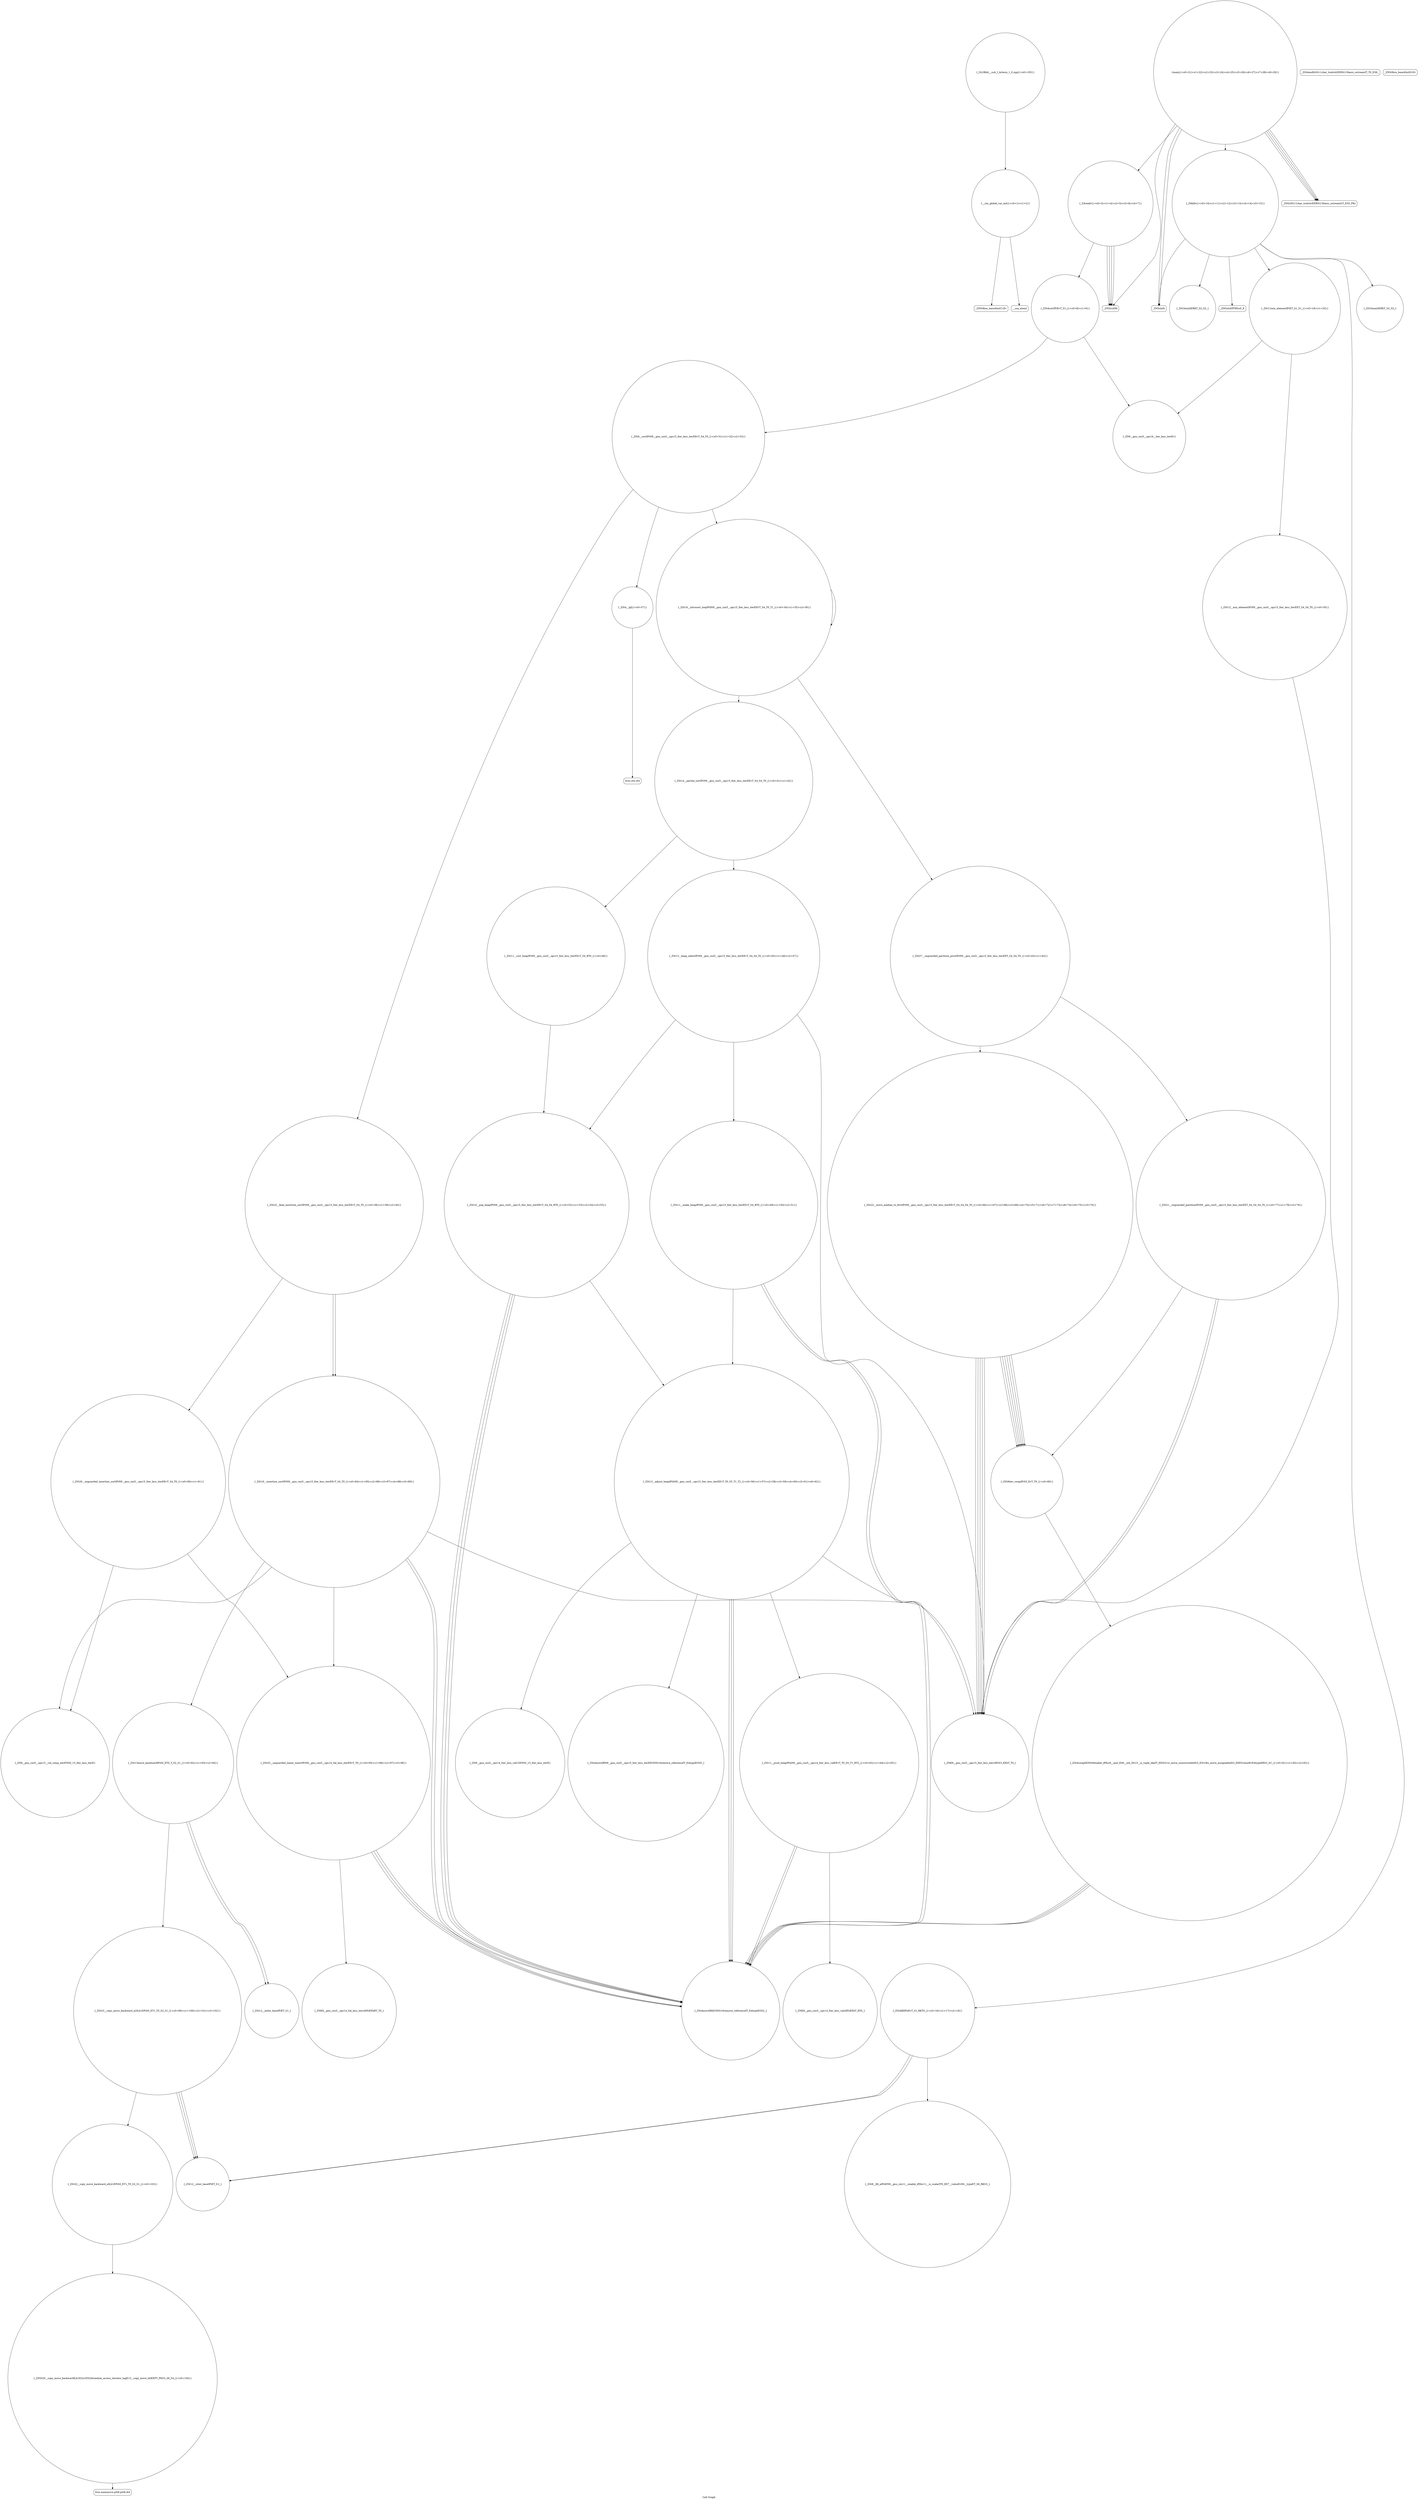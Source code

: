 digraph "Call Graph" {
	label="Call Graph";

	Node0x55b47b724af0 [shape=record,shape=circle,label="{__cxx_global_var_init|{<s0>1|<s1>2}}"];
	Node0x55b47b724af0:s0 -> Node0x55b47b724b70[color=black];
	Node0x55b47b724af0:s1 -> Node0x55b47b724c70[color=black];
	Node0x55b47b726170 [shape=record,shape=circle,label="{_ZN9__gnu_cxx5__ops15__val_comp_iterENS0_15_Iter_less_iterE}"];
	Node0x55b47b724e70 [shape=record,shape=circle,label="{_Z4killv|{<s0>10|<s1>11|<s2>12|<s3>13|<s4>14|<s5>15}}"];
	Node0x55b47b724e70:s0 -> Node0x55b47b724ef0[color=black];
	Node0x55b47b724e70:s1 -> Node0x55b47b724f70[color=black];
	Node0x55b47b724e70:s2 -> Node0x55b47b724ff0[color=black];
	Node0x55b47b724e70:s3 -> Node0x55b47b725070[color=black];
	Node0x55b47b724e70:s4 -> Node0x55b47b7250f0[color=black];
	Node0x55b47b724e70:s5 -> Node0x55b47b725170[color=black];
	Node0x55b47b727510 [shape=record,shape=circle,label="{_ZNK9__gnu_cxx5__ops14_Val_less_iterclIiPiEEbRT_T0_}"];
	Node0x55b47b7251f0 [shape=record,shape=Mrecord,label="{_ZSt4endlIcSt11char_traitsIcEERSt13basic_ostreamIT_T0_ES6_}"];
	Node0x55b47b725570 [shape=record,shape=circle,label="{_ZSt16__introsort_loopIPilN9__gnu_cxx5__ops15_Iter_less_iterEEvT_S4_T0_T1_|{<s0>34|<s1>35|<s2>36}}"];
	Node0x55b47b725570:s0 -> Node0x55b47b7256f0[color=black];
	Node0x55b47b725570:s1 -> Node0x55b47b725770[color=black];
	Node0x55b47b725570:s2 -> Node0x55b47b725570[color=black];
	Node0x55b47b7258f0 [shape=record,shape=circle,label="{_ZSt11__make_heapIPiN9__gnu_cxx5__ops15_Iter_less_iterEEvT_S4_RT0_|{<s0>49|<s1>50|<s2>51}}"];
	Node0x55b47b7258f0:s0 -> Node0x55b47b7259f0[color=black];
	Node0x55b47b7258f0:s1 -> Node0x55b47b7259f0[color=black];
	Node0x55b47b7258f0:s2 -> Node0x55b47b725a70[color=black];
	Node0x55b47b725c70 [shape=record,shape=circle,label="{_ZNK9__gnu_cxx5__ops14_Iter_less_valclIPiiEEbT_RT0_}"];
	Node0x55b47b725ff0 [shape=record,shape=circle,label="{_ZSt26__unguarded_insertion_sortIPiN9__gnu_cxx5__ops15_Iter_less_iterEEvT_S4_T0_|{<s0>90|<s1>91}}"];
	Node0x55b47b725ff0:s0 -> Node0x55b47b726170[color=black];
	Node0x55b47b725ff0:s1 -> Node0x55b47b7260f0[color=black];
	Node0x55b47b724cf0 [shape=record,shape=circle,label="{_Z4readv|{<s0>3|<s1>4|<s2>5|<s3>6|<s4>7}}"];
	Node0x55b47b724cf0:s0 -> Node0x55b47b724d70[color=black];
	Node0x55b47b724cf0:s1 -> Node0x55b47b724d70[color=black];
	Node0x55b47b724cf0:s2 -> Node0x55b47b724d70[color=black];
	Node0x55b47b724cf0:s3 -> Node0x55b47b724d70[color=black];
	Node0x55b47b724cf0:s4 -> Node0x55b47b724df0[color=black];
	Node0x55b47b727390 [shape=record,shape=circle,label="{_ZSt12__niter_baseIPiET_S1_}"];
	Node0x55b47b725070 [shape=record,shape=circle,label="{_ZSt3minIiERKT_S2_S2_}"];
	Node0x55b47b7253f0 [shape=record,shape=circle,label="{_ZN9__gnu_cxx5__ops16__iter_less_iterEv}"];
	Node0x55b47b725770 [shape=record,shape=circle,label="{_ZSt27__unguarded_partition_pivotIPiN9__gnu_cxx5__ops15_Iter_less_iterEET_S4_S4_T0_|{<s0>43|<s1>44}}"];
	Node0x55b47b725770:s0 -> Node0x55b47b725cf0[color=black];
	Node0x55b47b725770:s1 -> Node0x55b47b725d70[color=black];
	Node0x55b47b725af0 [shape=record,shape=circle,label="{_ZSt4moveIRN9__gnu_cxx5__ops15_Iter_less_iterEEONSt16remove_referenceIT_E4typeEOS5_}"];
	Node0x55b47b725e70 [shape=record,shape=circle,label="{_ZSt4swapIiENSt9enable_ifIXsr6__and_ISt6__not_ISt15__is_tuple_likeIT_EESt21is_move_constructibleIS3_ESt18is_move_assignableIS3_EEE5valueEvE4typeERS3_SC_|{<s0>81|<s1>82|<s2>83}}"];
	Node0x55b47b725e70:s0 -> Node0x55b47b7259f0[color=black];
	Node0x55b47b725e70:s1 -> Node0x55b47b7259f0[color=black];
	Node0x55b47b725e70:s2 -> Node0x55b47b7259f0[color=black];
	Node0x55b47b724b70 [shape=record,shape=Mrecord,label="{_ZNSt8ios_base4InitC1Ev}"];
	Node0x55b47b7261f0 [shape=record,shape=circle,label="{_ZSt23__copy_move_backward_a2ILb1EPiS0_ET1_T0_S2_S1_|{<s0>99|<s1>100|<s2>101|<s3>102}}"];
	Node0x55b47b7261f0:s0 -> Node0x55b47b727390[color=black];
	Node0x55b47b7261f0:s1 -> Node0x55b47b727390[color=black];
	Node0x55b47b7261f0:s2 -> Node0x55b47b727390[color=black];
	Node0x55b47b7261f0:s3 -> Node0x55b47b727310[color=black];
	Node0x55b47b724ef0 [shape=record,shape=circle,label="{_ZSt4fillIPiiEvT_S1_RKT0_|{<s0>16|<s1>17|<s2>18}}"];
	Node0x55b47b724ef0:s0 -> Node0x55b47b727390[color=black];
	Node0x55b47b724ef0:s1 -> Node0x55b47b727390[color=black];
	Node0x55b47b724ef0:s2 -> Node0x55b47b727590[color=black];
	Node0x55b47b727590 [shape=record,shape=circle,label="{_ZSt8__fill_aIPiiEN9__gnu_cxx11__enable_ifIXsr11__is_scalarIT0_EE7__valueEvE6__typeET_S6_RKS3_}"];
	Node0x55b47b725270 [shape=record,shape=circle,label="{main|{<s0>21|<s1>22|<s2>23|<s3>24|<s4>25|<s5>26|<s6>27|<s7>28|<s8>29}}"];
	Node0x55b47b725270:s0 -> Node0x55b47b724d70[color=black];
	Node0x55b47b725270:s1 -> Node0x55b47b7252f0[color=black];
	Node0x55b47b725270:s2 -> Node0x55b47b7250f0[color=black];
	Node0x55b47b725270:s3 -> Node0x55b47b7252f0[color=black];
	Node0x55b47b725270:s4 -> Node0x55b47b724cf0[color=black];
	Node0x55b47b725270:s5 -> Node0x55b47b724e70[color=black];
	Node0x55b47b725270:s6 -> Node0x55b47b7252f0[color=black];
	Node0x55b47b725270:s7 -> Node0x55b47b7250f0[color=black];
	Node0x55b47b725270:s8 -> Node0x55b47b7252f0[color=black];
	Node0x55b47b7255f0 [shape=record,shape=circle,label="{_ZSt4__lgl|{<s0>37}}"];
	Node0x55b47b7255f0:s0 -> Node0x55b47b725ef0[color=black];
	Node0x55b47b725970 [shape=record,shape=circle,label="{_ZSt10__pop_heapIPiN9__gnu_cxx5__ops15_Iter_less_iterEEvT_S4_S4_RT0_|{<s0>52|<s1>53|<s2>54|<s3>55}}"];
	Node0x55b47b725970:s0 -> Node0x55b47b7259f0[color=black];
	Node0x55b47b725970:s1 -> Node0x55b47b7259f0[color=black];
	Node0x55b47b725970:s2 -> Node0x55b47b7259f0[color=black];
	Node0x55b47b725970:s3 -> Node0x55b47b725a70[color=black];
	Node0x55b47b725cf0 [shape=record,shape=circle,label="{_ZSt22__move_median_to_firstIPiN9__gnu_cxx5__ops15_Iter_less_iterEEvT_S4_S4_S4_T0_|{<s0>66|<s1>67|<s2>68|<s3>69|<s4>70|<s5>71|<s6>72|<s7>73|<s8>74|<s9>75|<s10>76}}"];
	Node0x55b47b725cf0:s0 -> Node0x55b47b725470[color=black];
	Node0x55b47b725cf0:s1 -> Node0x55b47b725470[color=black];
	Node0x55b47b725cf0:s2 -> Node0x55b47b725df0[color=black];
	Node0x55b47b725cf0:s3 -> Node0x55b47b725470[color=black];
	Node0x55b47b725cf0:s4 -> Node0x55b47b725df0[color=black];
	Node0x55b47b725cf0:s5 -> Node0x55b47b725df0[color=black];
	Node0x55b47b725cf0:s6 -> Node0x55b47b725470[color=black];
	Node0x55b47b725cf0:s7 -> Node0x55b47b725df0[color=black];
	Node0x55b47b725cf0:s8 -> Node0x55b47b725470[color=black];
	Node0x55b47b725cf0:s9 -> Node0x55b47b725df0[color=black];
	Node0x55b47b725cf0:s10 -> Node0x55b47b725df0[color=black];
	Node0x55b47b726070 [shape=record,shape=circle,label="{_ZSt13move_backwardIPiS0_ET0_T_S2_S1_|{<s0>92|<s1>93|<s2>94}}"];
	Node0x55b47b726070:s0 -> Node0x55b47b726270[color=black];
	Node0x55b47b726070:s1 -> Node0x55b47b726270[color=black];
	Node0x55b47b726070:s2 -> Node0x55b47b7261f0[color=black];
	Node0x55b47b724d70 [shape=record,shape=Mrecord,label="{_ZNSirsERi}"];
	Node0x55b47b727410 [shape=record,shape=circle,label="{_ZNSt20__copy_move_backwardILb1ELb1ESt26random_access_iterator_tagE13__copy_move_bIiEEPT_PKS3_S6_S4_|{<s0>104}}"];
	Node0x55b47b727410:s0 -> Node0x55b47b727490[color=black];
	Node0x55b47b7250f0 [shape=record,shape=Mrecord,label="{_ZNSolsEi}"];
	Node0x55b47b725470 [shape=record,shape=circle,label="{_ZNK9__gnu_cxx5__ops15_Iter_less_iterclIPiS3_EEbT_T0_}"];
	Node0x55b47b7257f0 [shape=record,shape=circle,label="{_ZSt13__heap_selectIPiN9__gnu_cxx5__ops15_Iter_less_iterEEvT_S4_S4_T0_|{<s0>45|<s1>46|<s2>47}}"];
	Node0x55b47b7257f0:s0 -> Node0x55b47b7258f0[color=black];
	Node0x55b47b7257f0:s1 -> Node0x55b47b725470[color=black];
	Node0x55b47b7257f0:s2 -> Node0x55b47b725970[color=black];
	Node0x55b47b725b70 [shape=record,shape=circle,label="{_ZN9__gnu_cxx5__ops14_Iter_less_valC2ENS0_15_Iter_less_iterE}"];
	Node0x55b47b725ef0 [shape=record,shape=Mrecord,label="{llvm.ctlz.i64}"];
	Node0x55b47b724bf0 [shape=record,shape=Mrecord,label="{_ZNSt8ios_base4InitD1Ev}"];
	Node0x55b47b726270 [shape=record,shape=circle,label="{_ZSt12__miter_baseIPiET_S1_}"];
	Node0x55b47b724f70 [shape=record,shape=circle,label="{_ZSt11min_elementIPiET_S1_S1_|{<s0>19|<s1>20}}"];
	Node0x55b47b724f70:s0 -> Node0x55b47b7253f0[color=black];
	Node0x55b47b724f70:s1 -> Node0x55b47b725370[color=black];
	Node0x55b47b727610 [shape=record,shape=circle,label="{_GLOBAL__sub_I_Arterm_1_0.cpp|{<s0>105}}"];
	Node0x55b47b727610:s0 -> Node0x55b47b724af0[color=black];
	Node0x55b47b7252f0 [shape=record,shape=Mrecord,label="{_ZStlsISt11char_traitsIcEERSt13basic_ostreamIcT_ES5_PKc}"];
	Node0x55b47b725670 [shape=record,shape=circle,label="{_ZSt22__final_insertion_sortIPiN9__gnu_cxx5__ops15_Iter_less_iterEEvT_S4_T0_|{<s0>38|<s1>39|<s2>40}}"];
	Node0x55b47b725670:s0 -> Node0x55b47b725f70[color=black];
	Node0x55b47b725670:s1 -> Node0x55b47b725ff0[color=black];
	Node0x55b47b725670:s2 -> Node0x55b47b725f70[color=black];
	Node0x55b47b7259f0 [shape=record,shape=circle,label="{_ZSt4moveIRiEONSt16remove_referenceIT_E4typeEOS2_}"];
	Node0x55b47b725d70 [shape=record,shape=circle,label="{_ZSt21__unguarded_partitionIPiN9__gnu_cxx5__ops15_Iter_less_iterEET_S4_S4_S4_T0_|{<s0>77|<s1>78|<s2>79}}"];
	Node0x55b47b725d70:s0 -> Node0x55b47b725470[color=black];
	Node0x55b47b725d70:s1 -> Node0x55b47b725470[color=black];
	Node0x55b47b725d70:s2 -> Node0x55b47b725df0[color=black];
	Node0x55b47b7260f0 [shape=record,shape=circle,label="{_ZSt25__unguarded_linear_insertIPiN9__gnu_cxx5__ops14_Val_less_iterEEvT_T0_|{<s0>95|<s1>96|<s2>97|<s3>98}}"];
	Node0x55b47b7260f0:s0 -> Node0x55b47b7259f0[color=black];
	Node0x55b47b7260f0:s1 -> Node0x55b47b727510[color=black];
	Node0x55b47b7260f0:s2 -> Node0x55b47b7259f0[color=black];
	Node0x55b47b7260f0:s3 -> Node0x55b47b7259f0[color=black];
	Node0x55b47b724df0 [shape=record,shape=circle,label="{_ZSt4sortIPiEvT_S1_|{<s0>8|<s1>9}}"];
	Node0x55b47b724df0:s0 -> Node0x55b47b7253f0[color=black];
	Node0x55b47b724df0:s1 -> Node0x55b47b7254f0[color=black];
	Node0x55b47b727490 [shape=record,shape=Mrecord,label="{llvm.memmove.p0i8.p0i8.i64}"];
	Node0x55b47b725170 [shape=record,shape=Mrecord,label="{_ZNSolsEPFRSoS_E}"];
	Node0x55b47b7254f0 [shape=record,shape=circle,label="{_ZSt6__sortIPiN9__gnu_cxx5__ops15_Iter_less_iterEEvT_S4_T0_|{<s0>31|<s1>32|<s2>33}}"];
	Node0x55b47b7254f0:s0 -> Node0x55b47b7255f0[color=black];
	Node0x55b47b7254f0:s1 -> Node0x55b47b725570[color=black];
	Node0x55b47b7254f0:s2 -> Node0x55b47b725670[color=black];
	Node0x55b47b725870 [shape=record,shape=circle,label="{_ZSt11__sort_heapIPiN9__gnu_cxx5__ops15_Iter_less_iterEEvT_S4_RT0_|{<s0>48}}"];
	Node0x55b47b725870:s0 -> Node0x55b47b725970[color=black];
	Node0x55b47b725bf0 [shape=record,shape=circle,label="{_ZSt11__push_heapIPiliN9__gnu_cxx5__ops14_Iter_less_valEEvT_T0_S5_T1_RT2_|{<s0>63|<s1>64|<s2>65}}"];
	Node0x55b47b725bf0:s0 -> Node0x55b47b725c70[color=black];
	Node0x55b47b725bf0:s1 -> Node0x55b47b7259f0[color=black];
	Node0x55b47b725bf0:s2 -> Node0x55b47b7259f0[color=black];
	Node0x55b47b725f70 [shape=record,shape=circle,label="{_ZSt16__insertion_sortIPiN9__gnu_cxx5__ops15_Iter_less_iterEEvT_S4_T0_|{<s0>84|<s1>85|<s2>86|<s3>87|<s4>88|<s5>89}}"];
	Node0x55b47b725f70:s0 -> Node0x55b47b725470[color=black];
	Node0x55b47b725f70:s1 -> Node0x55b47b7259f0[color=black];
	Node0x55b47b725f70:s2 -> Node0x55b47b726070[color=black];
	Node0x55b47b725f70:s3 -> Node0x55b47b7259f0[color=black];
	Node0x55b47b725f70:s4 -> Node0x55b47b726170[color=black];
	Node0x55b47b725f70:s5 -> Node0x55b47b7260f0[color=black];
	Node0x55b47b724c70 [shape=record,shape=Mrecord,label="{__cxa_atexit}"];
	Node0x55b47b727310 [shape=record,shape=circle,label="{_ZSt22__copy_move_backward_aILb1EPiS0_ET1_T0_S2_S1_|{<s0>103}}"];
	Node0x55b47b727310:s0 -> Node0x55b47b727410[color=black];
	Node0x55b47b724ff0 [shape=record,shape=circle,label="{_ZSt3maxIiERKT_S2_S2_}"];
	Node0x55b47b725370 [shape=record,shape=circle,label="{_ZSt13__min_elementIPiN9__gnu_cxx5__ops15_Iter_less_iterEET_S4_S4_T0_|{<s0>30}}"];
	Node0x55b47b725370:s0 -> Node0x55b47b725470[color=black];
	Node0x55b47b7256f0 [shape=record,shape=circle,label="{_ZSt14__partial_sortIPiN9__gnu_cxx5__ops15_Iter_less_iterEEvT_S4_S4_T0_|{<s0>41|<s1>42}}"];
	Node0x55b47b7256f0:s0 -> Node0x55b47b7257f0[color=black];
	Node0x55b47b7256f0:s1 -> Node0x55b47b725870[color=black];
	Node0x55b47b725a70 [shape=record,shape=circle,label="{_ZSt13__adjust_heapIPiliN9__gnu_cxx5__ops15_Iter_less_iterEEvT_T0_S5_T1_T2_|{<s0>56|<s1>57|<s2>58|<s3>59|<s4>60|<s5>61|<s6>62}}"];
	Node0x55b47b725a70:s0 -> Node0x55b47b725470[color=black];
	Node0x55b47b725a70:s1 -> Node0x55b47b7259f0[color=black];
	Node0x55b47b725a70:s2 -> Node0x55b47b7259f0[color=black];
	Node0x55b47b725a70:s3 -> Node0x55b47b725af0[color=black];
	Node0x55b47b725a70:s4 -> Node0x55b47b725b70[color=black];
	Node0x55b47b725a70:s5 -> Node0x55b47b7259f0[color=black];
	Node0x55b47b725a70:s6 -> Node0x55b47b725bf0[color=black];
	Node0x55b47b725df0 [shape=record,shape=circle,label="{_ZSt9iter_swapIPiS0_EvT_T0_|{<s0>80}}"];
	Node0x55b47b725df0:s0 -> Node0x55b47b725e70[color=black];
}
